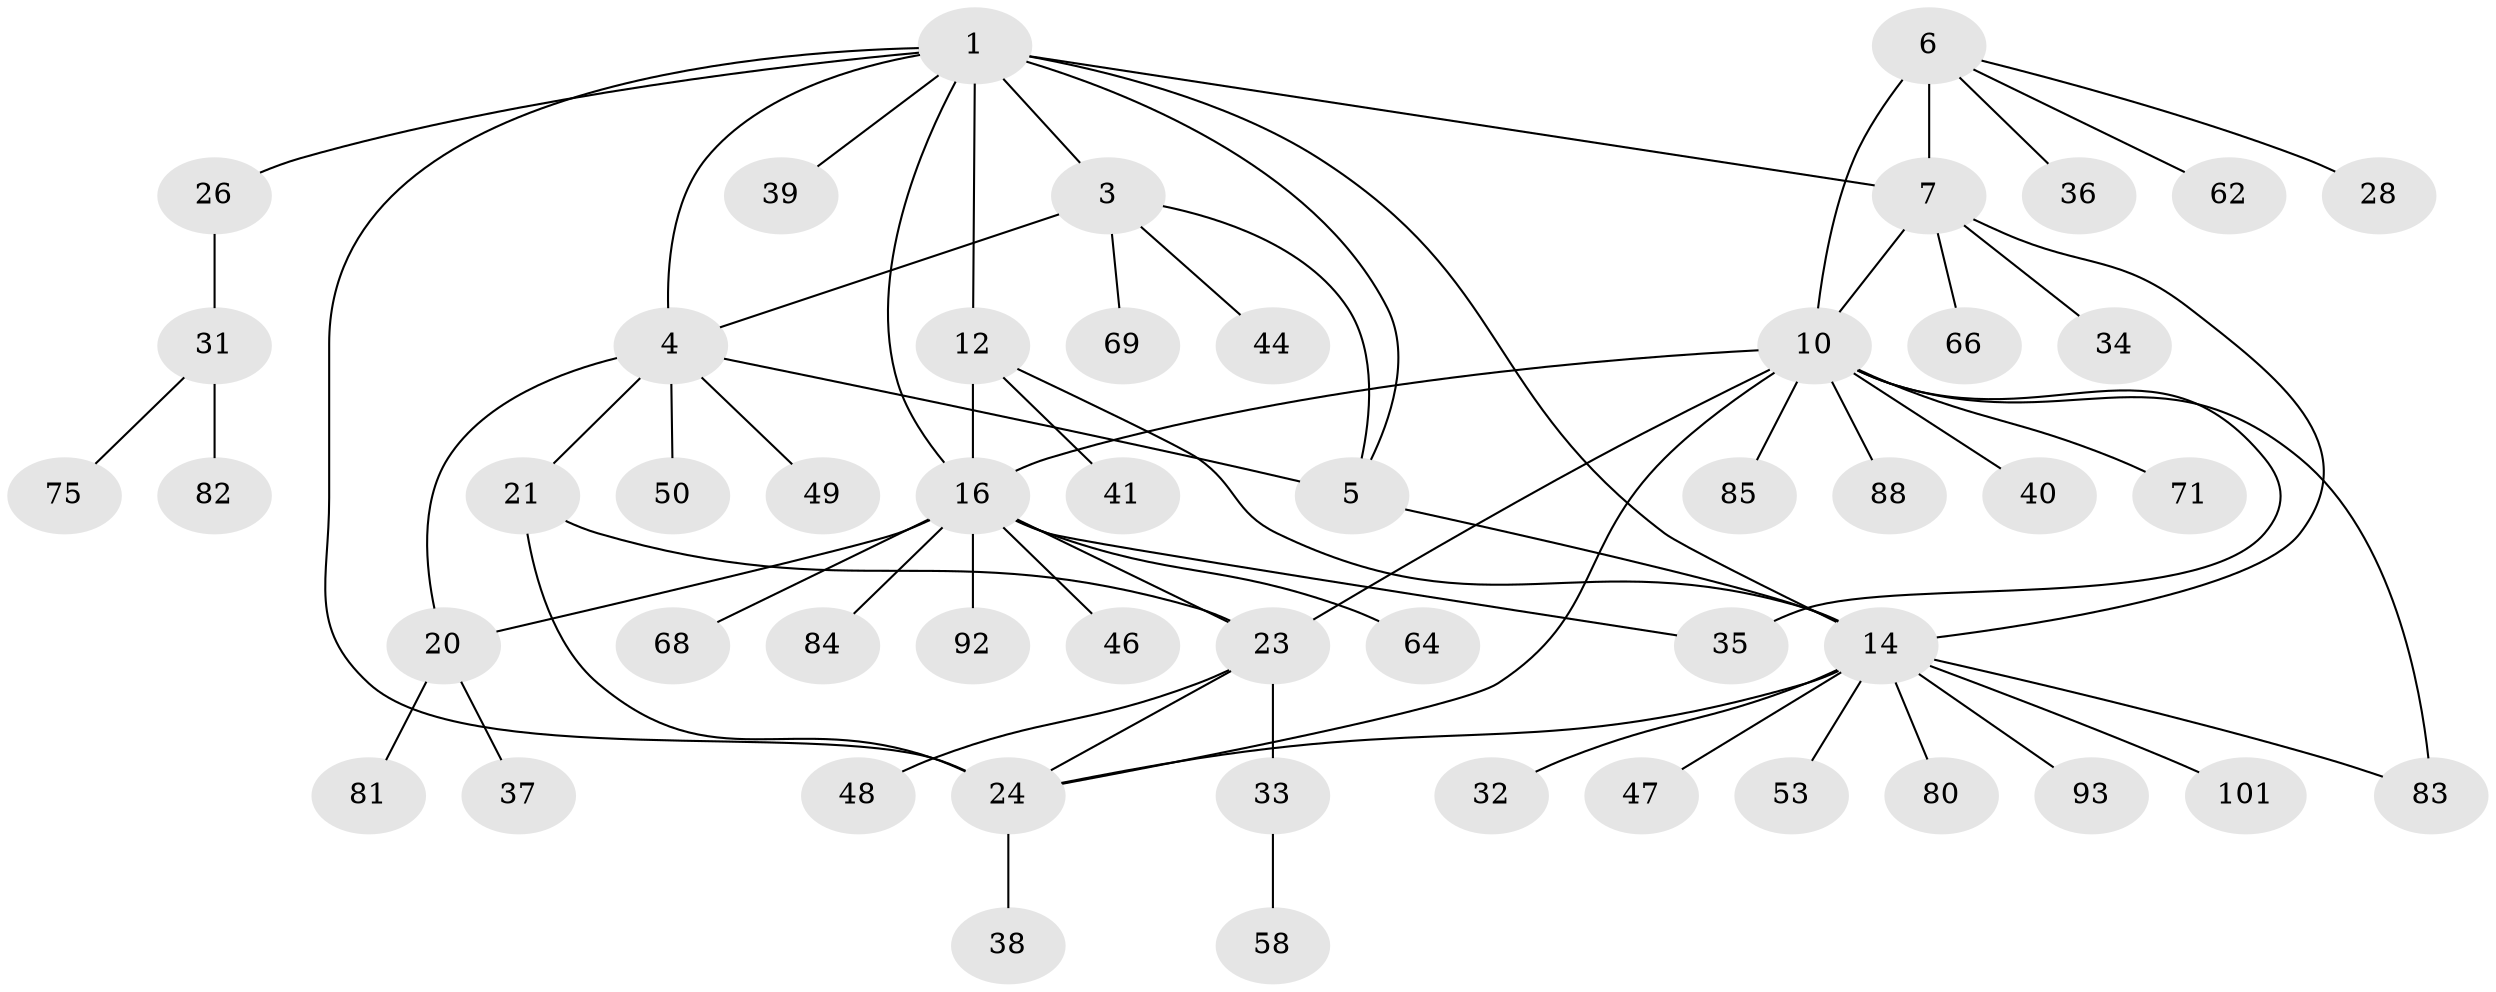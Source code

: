 // original degree distribution, {6: 0.0673076923076923, 9: 0.019230769230769232, 8: 0.019230769230769232, 5: 0.04807692307692308, 7: 0.038461538461538464, 10: 0.028846153846153848, 14: 0.009615384615384616, 13: 0.009615384615384616, 2: 0.16346153846153846, 4: 0.019230769230769232, 1: 0.5384615384615384, 3: 0.038461538461538464}
// Generated by graph-tools (version 1.1) at 2025/19/03/04/25 18:19:55]
// undirected, 52 vertices, 69 edges
graph export_dot {
graph [start="1"]
  node [color=gray90,style=filled];
  1 [super="+42+2"];
  3;
  4;
  5 [super="+45"];
  6 [super="+8+76"];
  7 [super="+9"];
  10;
  12 [super="+13+89+94+70"];
  14 [super="+15+99+79+43+57+52"];
  16 [super="+18+73+17"];
  20;
  21 [super="+22"];
  23 [super="+27"];
  24 [super="+25+59"];
  26 [super="+30"];
  28;
  31;
  32;
  33;
  34;
  35 [super="+65"];
  36 [super="+77+78"];
  37;
  38 [super="+51+100+102"];
  39;
  40;
  41;
  44 [super="+55"];
  46;
  47;
  48;
  49;
  50 [super="+86"];
  53;
  58;
  62;
  64;
  66;
  68;
  69;
  71;
  75;
  80;
  81;
  82;
  83;
  84;
  85;
  88;
  92;
  93;
  101;
  1 -- 3 [weight=2];
  1 -- 4 [weight=2];
  1 -- 5 [weight=2];
  1 -- 39;
  1 -- 12 [weight=2];
  1 -- 14 [weight=2];
  1 -- 16;
  1 -- 24 [weight=2];
  1 -- 26;
  1 -- 7;
  3 -- 4;
  3 -- 5;
  3 -- 44;
  3 -- 69;
  4 -- 5;
  4 -- 20;
  4 -- 21;
  4 -- 49;
  4 -- 50;
  5 -- 14;
  6 -- 7 [weight=4];
  6 -- 10 [weight=2];
  6 -- 28;
  6 -- 62;
  6 -- 36;
  7 -- 10 [weight=2];
  7 -- 14;
  7 -- 34;
  7 -- 66;
  10 -- 24 [weight=2];
  10 -- 35;
  10 -- 40;
  10 -- 71;
  10 -- 83;
  10 -- 85;
  10 -- 88;
  10 -- 23;
  10 -- 16;
  12 -- 14 [weight=4];
  12 -- 41;
  12 -- 16;
  14 -- 24;
  14 -- 53;
  14 -- 32;
  14 -- 101;
  14 -- 47;
  14 -- 80;
  14 -- 83;
  14 -- 93;
  16 -- 20 [weight=4];
  16 -- 64;
  16 -- 68;
  16 -- 23;
  16 -- 92;
  16 -- 35;
  16 -- 46;
  16 -- 84;
  20 -- 37;
  20 -- 81;
  21 -- 23 [weight=2];
  21 -- 24 [weight=4];
  23 -- 24 [weight=2];
  23 -- 48;
  23 -- 33;
  24 -- 38;
  26 -- 31;
  31 -- 75;
  31 -- 82;
  33 -- 58;
}
